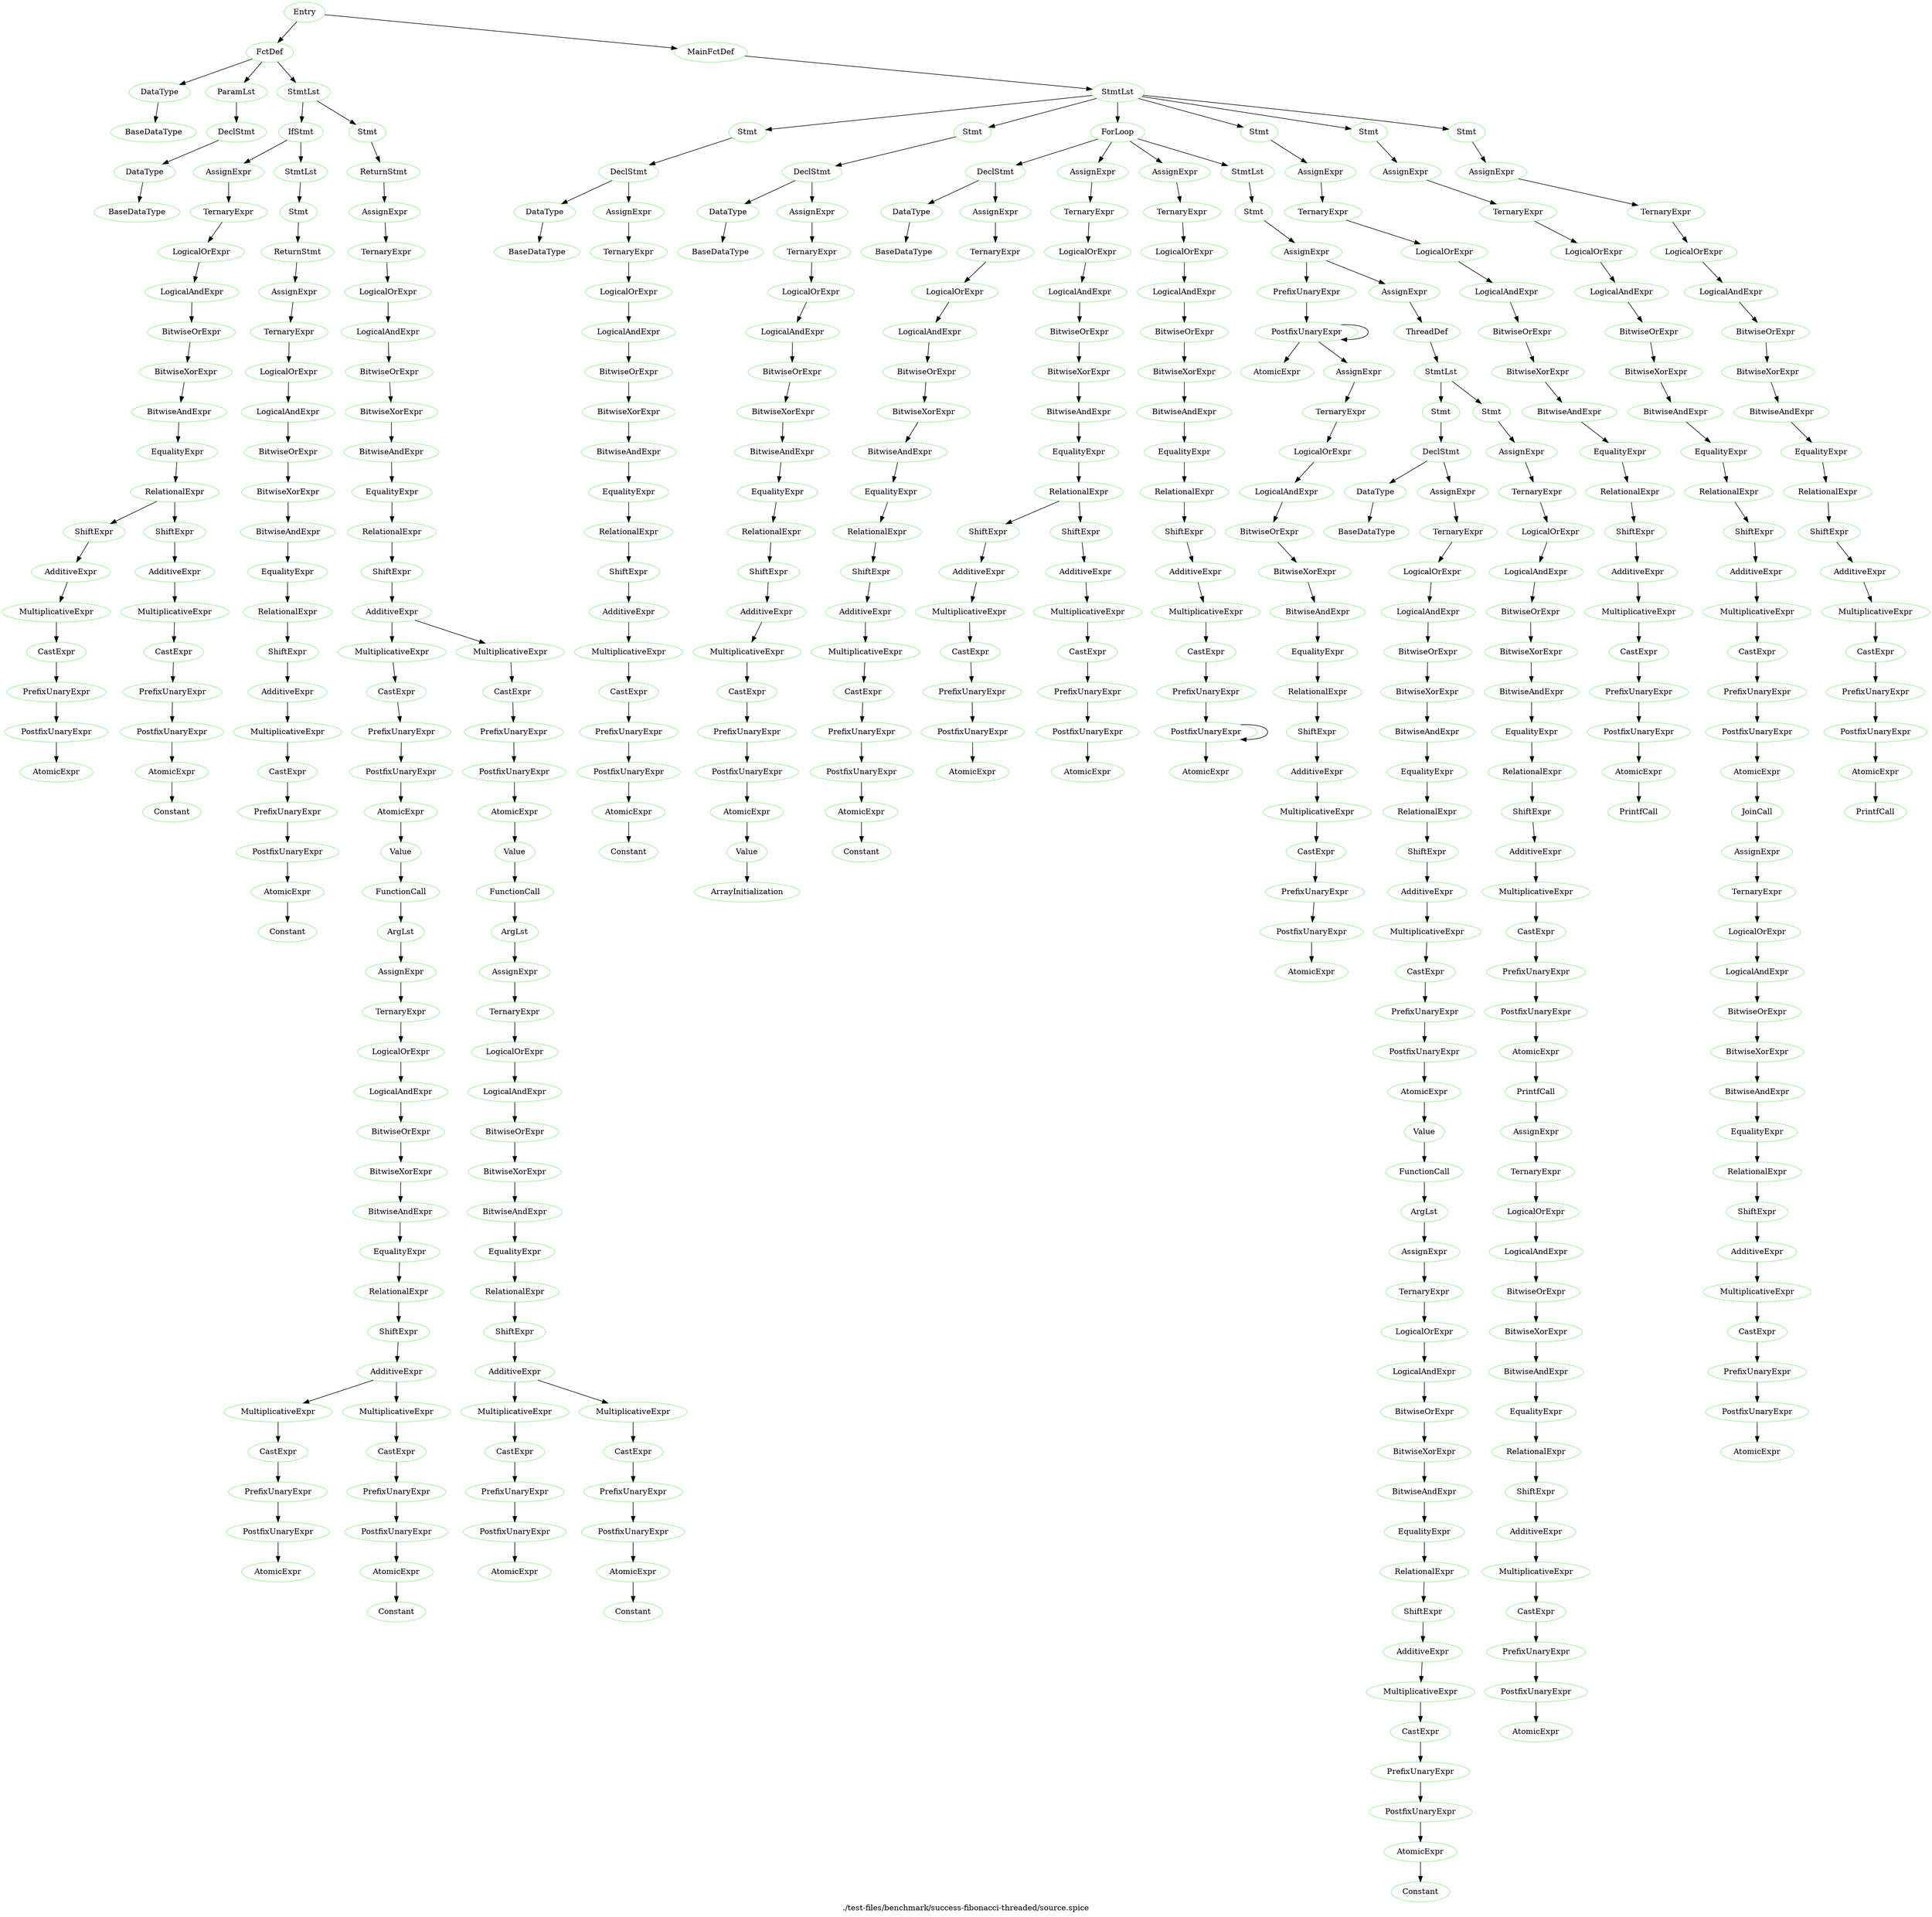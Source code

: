 digraph {
 rankdir="TB";
 label="./test-files/benchmark/success-fibonacci-threaded/source.spice";
 L1C1_Entry [color="lightgreen",label="Entry"];
 L1C1_FctDef [color="lightgreen",label="FctDef"];
 L1C1_Entry -> L1C1_FctDef;
 L1C3_DataType [color="lightgreen",label="DataType"];
 L1C1_FctDef -> L1C3_DataType;
 L1C3_BaseDataType [color="lightgreen",label="BaseDataType"];
 L1C3_DataType -> L1C3_BaseDataType;
 L1C12_ParamLst [color="lightgreen",label="ParamLst"];
 L1C1_FctDef -> L1C12_ParamLst;
 L1C12_DeclStmt [color="lightgreen",label="DeclStmt"];
 L1C12_ParamLst -> L1C12_DeclStmt;
 L1C12_DataType [color="lightgreen",label="DataType"];
 L1C12_DeclStmt -> L1C12_DataType;
 L1C12_BaseDataType [color="lightgreen",label="BaseDataType"];
 L1C12_DataType -> L1C12_BaseDataType;
 L2C5_StmtLst [color="lightgreen",label="StmtLst"];
 L1C1_FctDef -> L2C5_StmtLst;
 L2C5_IfStmt [color="lightgreen",label="IfStmt"];
 L2C5_StmtLst -> L2C5_IfStmt;
 L2C8_AssignExpr [color="lightgreen",label="AssignExpr"];
 L2C5_IfStmt -> L2C8_AssignExpr;
 L2C8_TernaryExpr [color="lightgreen",label="TernaryExpr"];
 L2C8_AssignExpr -> L2C8_TernaryExpr;
 L2C8_LogicalOrExpr [color="lightgreen",label="LogicalOrExpr"];
 L2C8_TernaryExpr -> L2C8_LogicalOrExpr;
 L2C8_LogicalAndExpr [color="lightgreen",label="LogicalAndExpr"];
 L2C8_LogicalOrExpr -> L2C8_LogicalAndExpr;
 L2C8_BitwiseOrExpr [color="lightgreen",label="BitwiseOrExpr"];
 L2C8_LogicalAndExpr -> L2C8_BitwiseOrExpr;
 L2C8_BitwiseXorExpr [color="lightgreen",label="BitwiseXorExpr"];
 L2C8_BitwiseOrExpr -> L2C8_BitwiseXorExpr;
 L2C8_BitwiseAndExpr [color="lightgreen",label="BitwiseAndExpr"];
 L2C8_BitwiseXorExpr -> L2C8_BitwiseAndExpr;
 L2C8_EqualityExpr [color="lightgreen",label="EqualityExpr"];
 L2C8_BitwiseAndExpr -> L2C8_EqualityExpr;
 L2C8_RelationalExpr [color="lightgreen",label="RelationalExpr"];
 L2C8_EqualityExpr -> L2C8_RelationalExpr;
 L2C8_ShiftExpr [color="lightgreen",label="ShiftExpr"];
 L2C8_RelationalExpr -> L2C8_ShiftExpr;
 L2C8_AdditiveExpr [color="lightgreen",label="AdditiveExpr"];
 L2C8_ShiftExpr -> L2C8_AdditiveExpr;
 L2C8_MultiplicativeExpr [color="lightgreen",label="MultiplicativeExpr"];
 L2C8_AdditiveExpr -> L2C8_MultiplicativeExpr;
 L2C8_CastExpr [color="lightgreen",label="CastExpr"];
 L2C8_MultiplicativeExpr -> L2C8_CastExpr;
 L2C8_PrefixUnaryExpr [color="lightgreen",label="PrefixUnaryExpr"];
 L2C8_CastExpr -> L2C8_PrefixUnaryExpr;
 L2C8_PostfixUnaryExpr [color="lightgreen",label="PostfixUnaryExpr"];
 L2C8_PrefixUnaryExpr -> L2C8_PostfixUnaryExpr;
 L2C8_AtomicExpr [color="lightgreen",label="AtomicExpr"];
 L2C8_PostfixUnaryExpr -> L2C8_AtomicExpr;
 L2C13_ShiftExpr [color="lightgreen",label="ShiftExpr"];
 L2C8_RelationalExpr -> L2C13_ShiftExpr;
 L2C13_AdditiveExpr [color="lightgreen",label="AdditiveExpr"];
 L2C13_ShiftExpr -> L2C13_AdditiveExpr;
 L2C13_MultiplicativeExpr [color="lightgreen",label="MultiplicativeExpr"];
 L2C13_AdditiveExpr -> L2C13_MultiplicativeExpr;
 L2C13_CastExpr [color="lightgreen",label="CastExpr"];
 L2C13_MultiplicativeExpr -> L2C13_CastExpr;
 L2C13_PrefixUnaryExpr [color="lightgreen",label="PrefixUnaryExpr"];
 L2C13_CastExpr -> L2C13_PrefixUnaryExpr;
 L2C13_PostfixUnaryExpr [color="lightgreen",label="PostfixUnaryExpr"];
 L2C13_PrefixUnaryExpr -> L2C13_PostfixUnaryExpr;
 L2C13_AtomicExpr [color="lightgreen",label="AtomicExpr"];
 L2C13_PostfixUnaryExpr -> L2C13_AtomicExpr;
 L2C13_Constant [color="lightgreen",label="Constant"];
 L2C13_AtomicExpr -> L2C13_Constant;
 L2C17_StmtLst [color="lightgreen",label="StmtLst"];
 L2C5_IfStmt -> L2C17_StmtLst;
 L2C17_Stmt [color="lightgreen",label="Stmt"];
 L2C17_StmtLst -> L2C17_Stmt;
 L2C17_ReturnStmt [color="lightgreen",label="ReturnStmt"];
 L2C17_Stmt -> L2C17_ReturnStmt;
 L2C24_AssignExpr [color="lightgreen",label="AssignExpr"];
 L2C17_ReturnStmt -> L2C24_AssignExpr;
 L2C24_TernaryExpr [color="lightgreen",label="TernaryExpr"];
 L2C24_AssignExpr -> L2C24_TernaryExpr;
 L2C24_LogicalOrExpr [color="lightgreen",label="LogicalOrExpr"];
 L2C24_TernaryExpr -> L2C24_LogicalOrExpr;
 L2C24_LogicalAndExpr [color="lightgreen",label="LogicalAndExpr"];
 L2C24_LogicalOrExpr -> L2C24_LogicalAndExpr;
 L2C24_BitwiseOrExpr [color="lightgreen",label="BitwiseOrExpr"];
 L2C24_LogicalAndExpr -> L2C24_BitwiseOrExpr;
 L2C24_BitwiseXorExpr [color="lightgreen",label="BitwiseXorExpr"];
 L2C24_BitwiseOrExpr -> L2C24_BitwiseXorExpr;
 L2C24_BitwiseAndExpr [color="lightgreen",label="BitwiseAndExpr"];
 L2C24_BitwiseXorExpr -> L2C24_BitwiseAndExpr;
 L2C24_EqualityExpr [color="lightgreen",label="EqualityExpr"];
 L2C24_BitwiseAndExpr -> L2C24_EqualityExpr;
 L2C24_RelationalExpr [color="lightgreen",label="RelationalExpr"];
 L2C24_EqualityExpr -> L2C24_RelationalExpr;
 L2C24_ShiftExpr [color="lightgreen",label="ShiftExpr"];
 L2C24_RelationalExpr -> L2C24_ShiftExpr;
 L2C24_AdditiveExpr [color="lightgreen",label="AdditiveExpr"];
 L2C24_ShiftExpr -> L2C24_AdditiveExpr;
 L2C24_MultiplicativeExpr [color="lightgreen",label="MultiplicativeExpr"];
 L2C24_AdditiveExpr -> L2C24_MultiplicativeExpr;
 L2C24_CastExpr [color="lightgreen",label="CastExpr"];
 L2C24_MultiplicativeExpr -> L2C24_CastExpr;
 L2C24_PrefixUnaryExpr [color="lightgreen",label="PrefixUnaryExpr"];
 L2C24_CastExpr -> L2C24_PrefixUnaryExpr;
 L2C24_PostfixUnaryExpr [color="lightgreen",label="PostfixUnaryExpr"];
 L2C24_PrefixUnaryExpr -> L2C24_PostfixUnaryExpr;
 L2C24_AtomicExpr [color="lightgreen",label="AtomicExpr"];
 L2C24_PostfixUnaryExpr -> L2C24_AtomicExpr;
 L2C24_Constant [color="lightgreen",label="Constant"];
 L2C24_AtomicExpr -> L2C24_Constant;
 L3C5_Stmt [color="lightgreen",label="Stmt"];
 L2C5_StmtLst -> L3C5_Stmt;
 L3C5_ReturnStmt [color="lightgreen",label="ReturnStmt"];
 L3C5_Stmt -> L3C5_ReturnStmt;
 L3C12_AssignExpr [color="lightgreen",label="AssignExpr"];
 L3C5_ReturnStmt -> L3C12_AssignExpr;
 L3C12_TernaryExpr [color="lightgreen",label="TernaryExpr"];
 L3C12_AssignExpr -> L3C12_TernaryExpr;
 L3C12_LogicalOrExpr [color="lightgreen",label="LogicalOrExpr"];
 L3C12_TernaryExpr -> L3C12_LogicalOrExpr;
 L3C12_LogicalAndExpr [color="lightgreen",label="LogicalAndExpr"];
 L3C12_LogicalOrExpr -> L3C12_LogicalAndExpr;
 L3C12_BitwiseOrExpr [color="lightgreen",label="BitwiseOrExpr"];
 L3C12_LogicalAndExpr -> L3C12_BitwiseOrExpr;
 L3C12_BitwiseXorExpr [color="lightgreen",label="BitwiseXorExpr"];
 L3C12_BitwiseOrExpr -> L3C12_BitwiseXorExpr;
 L3C12_BitwiseAndExpr [color="lightgreen",label="BitwiseAndExpr"];
 L3C12_BitwiseXorExpr -> L3C12_BitwiseAndExpr;
 L3C12_EqualityExpr [color="lightgreen",label="EqualityExpr"];
 L3C12_BitwiseAndExpr -> L3C12_EqualityExpr;
 L3C12_RelationalExpr [color="lightgreen",label="RelationalExpr"];
 L3C12_EqualityExpr -> L3C12_RelationalExpr;
 L3C12_ShiftExpr [color="lightgreen",label="ShiftExpr"];
 L3C12_RelationalExpr -> L3C12_ShiftExpr;
 L3C12_AdditiveExpr [color="lightgreen",label="AdditiveExpr"];
 L3C12_ShiftExpr -> L3C12_AdditiveExpr;
 L3C12_MultiplicativeExpr [color="lightgreen",label="MultiplicativeExpr"];
 L3C12_AdditiveExpr -> L3C12_MultiplicativeExpr;
 L3C12_CastExpr [color="lightgreen",label="CastExpr"];
 L3C12_MultiplicativeExpr -> L3C12_CastExpr;
 L3C12_PrefixUnaryExpr [color="lightgreen",label="PrefixUnaryExpr"];
 L3C12_CastExpr -> L3C12_PrefixUnaryExpr;
 L3C12_PostfixUnaryExpr [color="lightgreen",label="PostfixUnaryExpr"];
 L3C12_PrefixUnaryExpr -> L3C12_PostfixUnaryExpr;
 L3C12_AtomicExpr [color="lightgreen",label="AtomicExpr"];
 L3C12_PostfixUnaryExpr -> L3C12_AtomicExpr;
 L3C12_Value [color="lightgreen",label="Value"];
 L3C12_AtomicExpr -> L3C12_Value;
 L3C12_FunctionCall [color="lightgreen",label="FunctionCall"];
 L3C12_Value -> L3C12_FunctionCall;
 L3C16_ArgLst [color="lightgreen",label="ArgLst"];
 L3C12_FunctionCall -> L3C16_ArgLst;
 L3C16_AssignExpr [color="lightgreen",label="AssignExpr"];
 L3C16_ArgLst -> L3C16_AssignExpr;
 L3C16_TernaryExpr [color="lightgreen",label="TernaryExpr"];
 L3C16_AssignExpr -> L3C16_TernaryExpr;
 L3C16_LogicalOrExpr [color="lightgreen",label="LogicalOrExpr"];
 L3C16_TernaryExpr -> L3C16_LogicalOrExpr;
 L3C16_LogicalAndExpr [color="lightgreen",label="LogicalAndExpr"];
 L3C16_LogicalOrExpr -> L3C16_LogicalAndExpr;
 L3C16_BitwiseOrExpr [color="lightgreen",label="BitwiseOrExpr"];
 L3C16_LogicalAndExpr -> L3C16_BitwiseOrExpr;
 L3C16_BitwiseXorExpr [color="lightgreen",label="BitwiseXorExpr"];
 L3C16_BitwiseOrExpr -> L3C16_BitwiseXorExpr;
 L3C16_BitwiseAndExpr [color="lightgreen",label="BitwiseAndExpr"];
 L3C16_BitwiseXorExpr -> L3C16_BitwiseAndExpr;
 L3C16_EqualityExpr [color="lightgreen",label="EqualityExpr"];
 L3C16_BitwiseAndExpr -> L3C16_EqualityExpr;
 L3C16_RelationalExpr [color="lightgreen",label="RelationalExpr"];
 L3C16_EqualityExpr -> L3C16_RelationalExpr;
 L3C16_ShiftExpr [color="lightgreen",label="ShiftExpr"];
 L3C16_RelationalExpr -> L3C16_ShiftExpr;
 L3C16_AdditiveExpr [color="lightgreen",label="AdditiveExpr"];
 L3C16_ShiftExpr -> L3C16_AdditiveExpr;
 L3C16_MultiplicativeExpr [color="lightgreen",label="MultiplicativeExpr"];
 L3C16_AdditiveExpr -> L3C16_MultiplicativeExpr;
 L3C16_CastExpr [color="lightgreen",label="CastExpr"];
 L3C16_MultiplicativeExpr -> L3C16_CastExpr;
 L3C16_PrefixUnaryExpr [color="lightgreen",label="PrefixUnaryExpr"];
 L3C16_CastExpr -> L3C16_PrefixUnaryExpr;
 L3C16_PostfixUnaryExpr [color="lightgreen",label="PostfixUnaryExpr"];
 L3C16_PrefixUnaryExpr -> L3C16_PostfixUnaryExpr;
 L3C16_AtomicExpr [color="lightgreen",label="AtomicExpr"];
 L3C16_PostfixUnaryExpr -> L3C16_AtomicExpr;
 L3C20_MultiplicativeExpr [color="lightgreen",label="MultiplicativeExpr"];
 L3C16_AdditiveExpr -> L3C20_MultiplicativeExpr;
 L3C20_CastExpr [color="lightgreen",label="CastExpr"];
 L3C20_MultiplicativeExpr -> L3C20_CastExpr;
 L3C20_PrefixUnaryExpr [color="lightgreen",label="PrefixUnaryExpr"];
 L3C20_CastExpr -> L3C20_PrefixUnaryExpr;
 L3C20_PostfixUnaryExpr [color="lightgreen",label="PostfixUnaryExpr"];
 L3C20_PrefixUnaryExpr -> L3C20_PostfixUnaryExpr;
 L3C20_AtomicExpr [color="lightgreen",label="AtomicExpr"];
 L3C20_PostfixUnaryExpr -> L3C20_AtomicExpr;
 L3C20_Constant [color="lightgreen",label="Constant"];
 L3C20_AtomicExpr -> L3C20_Constant;
 L3C25_MultiplicativeExpr [color="lightgreen",label="MultiplicativeExpr"];
 L3C12_AdditiveExpr -> L3C25_MultiplicativeExpr;
 L3C25_CastExpr [color="lightgreen",label="CastExpr"];
 L3C25_MultiplicativeExpr -> L3C25_CastExpr;
 L3C25_PrefixUnaryExpr [color="lightgreen",label="PrefixUnaryExpr"];
 L3C25_CastExpr -> L3C25_PrefixUnaryExpr;
 L3C25_PostfixUnaryExpr [color="lightgreen",label="PostfixUnaryExpr"];
 L3C25_PrefixUnaryExpr -> L3C25_PostfixUnaryExpr;
 L3C25_AtomicExpr [color="lightgreen",label="AtomicExpr"];
 L3C25_PostfixUnaryExpr -> L3C25_AtomicExpr;
 L3C25_Value [color="lightgreen",label="Value"];
 L3C25_AtomicExpr -> L3C25_Value;
 L3C25_FunctionCall [color="lightgreen",label="FunctionCall"];
 L3C25_Value -> L3C25_FunctionCall;
 L3C29_ArgLst [color="lightgreen",label="ArgLst"];
 L3C25_FunctionCall -> L3C29_ArgLst;
 L3C29_AssignExpr [color="lightgreen",label="AssignExpr"];
 L3C29_ArgLst -> L3C29_AssignExpr;
 L3C29_TernaryExpr [color="lightgreen",label="TernaryExpr"];
 L3C29_AssignExpr -> L3C29_TernaryExpr;
 L3C29_LogicalOrExpr [color="lightgreen",label="LogicalOrExpr"];
 L3C29_TernaryExpr -> L3C29_LogicalOrExpr;
 L3C29_LogicalAndExpr [color="lightgreen",label="LogicalAndExpr"];
 L3C29_LogicalOrExpr -> L3C29_LogicalAndExpr;
 L3C29_BitwiseOrExpr [color="lightgreen",label="BitwiseOrExpr"];
 L3C29_LogicalAndExpr -> L3C29_BitwiseOrExpr;
 L3C29_BitwiseXorExpr [color="lightgreen",label="BitwiseXorExpr"];
 L3C29_BitwiseOrExpr -> L3C29_BitwiseXorExpr;
 L3C29_BitwiseAndExpr [color="lightgreen",label="BitwiseAndExpr"];
 L3C29_BitwiseXorExpr -> L3C29_BitwiseAndExpr;
 L3C29_EqualityExpr [color="lightgreen",label="EqualityExpr"];
 L3C29_BitwiseAndExpr -> L3C29_EqualityExpr;
 L3C29_RelationalExpr [color="lightgreen",label="RelationalExpr"];
 L3C29_EqualityExpr -> L3C29_RelationalExpr;
 L3C29_ShiftExpr [color="lightgreen",label="ShiftExpr"];
 L3C29_RelationalExpr -> L3C29_ShiftExpr;
 L3C29_AdditiveExpr [color="lightgreen",label="AdditiveExpr"];
 L3C29_ShiftExpr -> L3C29_AdditiveExpr;
 L3C29_MultiplicativeExpr [color="lightgreen",label="MultiplicativeExpr"];
 L3C29_AdditiveExpr -> L3C29_MultiplicativeExpr;
 L3C29_CastExpr [color="lightgreen",label="CastExpr"];
 L3C29_MultiplicativeExpr -> L3C29_CastExpr;
 L3C29_PrefixUnaryExpr [color="lightgreen",label="PrefixUnaryExpr"];
 L3C29_CastExpr -> L3C29_PrefixUnaryExpr;
 L3C29_PostfixUnaryExpr [color="lightgreen",label="PostfixUnaryExpr"];
 L3C29_PrefixUnaryExpr -> L3C29_PostfixUnaryExpr;
 L3C29_AtomicExpr [color="lightgreen",label="AtomicExpr"];
 L3C29_PostfixUnaryExpr -> L3C29_AtomicExpr;
 L3C33_MultiplicativeExpr [color="lightgreen",label="MultiplicativeExpr"];
 L3C29_AdditiveExpr -> L3C33_MultiplicativeExpr;
 L3C33_CastExpr [color="lightgreen",label="CastExpr"];
 L3C33_MultiplicativeExpr -> L3C33_CastExpr;
 L3C33_PrefixUnaryExpr [color="lightgreen",label="PrefixUnaryExpr"];
 L3C33_CastExpr -> L3C33_PrefixUnaryExpr;
 L3C33_PostfixUnaryExpr [color="lightgreen",label="PostfixUnaryExpr"];
 L3C33_PrefixUnaryExpr -> L3C33_PostfixUnaryExpr;
 L3C33_AtomicExpr [color="lightgreen",label="AtomicExpr"];
 L3C33_PostfixUnaryExpr -> L3C33_AtomicExpr;
 L3C33_Constant [color="lightgreen",label="Constant"];
 L3C33_AtomicExpr -> L3C33_Constant;
 L6C1_MainFctDef [color="lightgreen",label="MainFctDef"];
 L1C1_Entry -> L6C1_MainFctDef;
 L7C5_StmtLst [color="lightgreen",label="StmtLst"];
 L6C1_MainFctDef -> L7C5_StmtLst;
 L7C5_Stmt [color="lightgreen",label="Stmt"];
 L7C5_StmtLst -> L7C5_Stmt;
 L7C5_DeclStmt [color="lightgreen",label="DeclStmt"];
 L7C5_Stmt -> L7C5_DeclStmt;
 L7C5_DataType [color="lightgreen",label="DataType"];
 L7C5_DeclStmt -> L7C5_DataType;
 L7C5_BaseDataType [color="lightgreen",label="BaseDataType"];
 L7C5_DataType -> L7C5_BaseDataType;
 L7C23_AssignExpr [color="lightgreen",label="AssignExpr"];
 L7C5_DeclStmt -> L7C23_AssignExpr;
 L7C23_TernaryExpr [color="lightgreen",label="TernaryExpr"];
 L7C23_AssignExpr -> L7C23_TernaryExpr;
 L7C23_LogicalOrExpr [color="lightgreen",label="LogicalOrExpr"];
 L7C23_TernaryExpr -> L7C23_LogicalOrExpr;
 L7C23_LogicalAndExpr [color="lightgreen",label="LogicalAndExpr"];
 L7C23_LogicalOrExpr -> L7C23_LogicalAndExpr;
 L7C23_BitwiseOrExpr [color="lightgreen",label="BitwiseOrExpr"];
 L7C23_LogicalAndExpr -> L7C23_BitwiseOrExpr;
 L7C23_BitwiseXorExpr [color="lightgreen",label="BitwiseXorExpr"];
 L7C23_BitwiseOrExpr -> L7C23_BitwiseXorExpr;
 L7C23_BitwiseAndExpr [color="lightgreen",label="BitwiseAndExpr"];
 L7C23_BitwiseXorExpr -> L7C23_BitwiseAndExpr;
 L7C23_EqualityExpr [color="lightgreen",label="EqualityExpr"];
 L7C23_BitwiseAndExpr -> L7C23_EqualityExpr;
 L7C23_RelationalExpr [color="lightgreen",label="RelationalExpr"];
 L7C23_EqualityExpr -> L7C23_RelationalExpr;
 L7C23_ShiftExpr [color="lightgreen",label="ShiftExpr"];
 L7C23_RelationalExpr -> L7C23_ShiftExpr;
 L7C23_AdditiveExpr [color="lightgreen",label="AdditiveExpr"];
 L7C23_ShiftExpr -> L7C23_AdditiveExpr;
 L7C23_MultiplicativeExpr [color="lightgreen",label="MultiplicativeExpr"];
 L7C23_AdditiveExpr -> L7C23_MultiplicativeExpr;
 L7C23_CastExpr [color="lightgreen",label="CastExpr"];
 L7C23_MultiplicativeExpr -> L7C23_CastExpr;
 L7C23_PrefixUnaryExpr [color="lightgreen",label="PrefixUnaryExpr"];
 L7C23_CastExpr -> L7C23_PrefixUnaryExpr;
 L7C23_PostfixUnaryExpr [color="lightgreen",label="PostfixUnaryExpr"];
 L7C23_PrefixUnaryExpr -> L7C23_PostfixUnaryExpr;
 L7C23_AtomicExpr [color="lightgreen",label="AtomicExpr"];
 L7C23_PostfixUnaryExpr -> L7C23_AtomicExpr;
 L7C23_Constant [color="lightgreen",label="Constant"];
 L7C23_AtomicExpr -> L7C23_Constant;
 L8C5_Stmt [color="lightgreen",label="Stmt"];
 L7C5_StmtLst -> L8C5_Stmt;
 L8C5_DeclStmt [color="lightgreen",label="DeclStmt"];
 L8C5_Stmt -> L8C5_DeclStmt;
 L8C5_DataType [color="lightgreen",label="DataType"];
 L8C5_DeclStmt -> L8C5_DataType;
 L8C5_BaseDataType [color="lightgreen",label="BaseDataType"];
 L8C5_DataType -> L8C5_BaseDataType;
 L8C24_AssignExpr [color="lightgreen",label="AssignExpr"];
 L8C5_DeclStmt -> L8C24_AssignExpr;
 L8C24_TernaryExpr [color="lightgreen",label="TernaryExpr"];
 L8C24_AssignExpr -> L8C24_TernaryExpr;
 L8C24_LogicalOrExpr [color="lightgreen",label="LogicalOrExpr"];
 L8C24_TernaryExpr -> L8C24_LogicalOrExpr;
 L8C24_LogicalAndExpr [color="lightgreen",label="LogicalAndExpr"];
 L8C24_LogicalOrExpr -> L8C24_LogicalAndExpr;
 L8C24_BitwiseOrExpr [color="lightgreen",label="BitwiseOrExpr"];
 L8C24_LogicalAndExpr -> L8C24_BitwiseOrExpr;
 L8C24_BitwiseXorExpr [color="lightgreen",label="BitwiseXorExpr"];
 L8C24_BitwiseOrExpr -> L8C24_BitwiseXorExpr;
 L8C24_BitwiseAndExpr [color="lightgreen",label="BitwiseAndExpr"];
 L8C24_BitwiseXorExpr -> L8C24_BitwiseAndExpr;
 L8C24_EqualityExpr [color="lightgreen",label="EqualityExpr"];
 L8C24_BitwiseAndExpr -> L8C24_EqualityExpr;
 L8C24_RelationalExpr [color="lightgreen",label="RelationalExpr"];
 L8C24_EqualityExpr -> L8C24_RelationalExpr;
 L8C24_ShiftExpr [color="lightgreen",label="ShiftExpr"];
 L8C24_RelationalExpr -> L8C24_ShiftExpr;
 L8C24_AdditiveExpr [color="lightgreen",label="AdditiveExpr"];
 L8C24_ShiftExpr -> L8C24_AdditiveExpr;
 L8C24_MultiplicativeExpr [color="lightgreen",label="MultiplicativeExpr"];
 L8C24_AdditiveExpr -> L8C24_MultiplicativeExpr;
 L8C24_CastExpr [color="lightgreen",label="CastExpr"];
 L8C24_MultiplicativeExpr -> L8C24_CastExpr;
 L8C24_PrefixUnaryExpr [color="lightgreen",label="PrefixUnaryExpr"];
 L8C24_CastExpr -> L8C24_PrefixUnaryExpr;
 L8C24_PostfixUnaryExpr [color="lightgreen",label="PostfixUnaryExpr"];
 L8C24_PrefixUnaryExpr -> L8C24_PostfixUnaryExpr;
 L8C24_AtomicExpr [color="lightgreen",label="AtomicExpr"];
 L8C24_PostfixUnaryExpr -> L8C24_AtomicExpr;
 L8C24_Value [color="lightgreen",label="Value"];
 L8C24_AtomicExpr -> L8C24_Value;
 L8C24_ArrayInitialization [color="lightgreen",label="ArrayInitialization"];
 L8C24_Value -> L8C24_ArrayInitialization;
 L9C5_ForLoop [color="lightgreen",label="ForLoop"];
 L7C5_StmtLst -> L9C5_ForLoop;
 L9C9_DeclStmt [color="lightgreen",label="DeclStmt"];
 L9C5_ForLoop -> L9C9_DeclStmt;
 L9C9_DataType [color="lightgreen",label="DataType"];
 L9C9_DeclStmt -> L9C9_DataType;
 L9C9_BaseDataType [color="lightgreen",label="BaseDataType"];
 L9C9_DataType -> L9C9_BaseDataType;
 L9C17_AssignExpr [color="lightgreen",label="AssignExpr"];
 L9C9_DeclStmt -> L9C17_AssignExpr;
 L9C17_TernaryExpr [color="lightgreen",label="TernaryExpr"];
 L9C17_AssignExpr -> L9C17_TernaryExpr;
 L9C17_LogicalOrExpr [color="lightgreen",label="LogicalOrExpr"];
 L9C17_TernaryExpr -> L9C17_LogicalOrExpr;
 L9C17_LogicalAndExpr [color="lightgreen",label="LogicalAndExpr"];
 L9C17_LogicalOrExpr -> L9C17_LogicalAndExpr;
 L9C17_BitwiseOrExpr [color="lightgreen",label="BitwiseOrExpr"];
 L9C17_LogicalAndExpr -> L9C17_BitwiseOrExpr;
 L9C17_BitwiseXorExpr [color="lightgreen",label="BitwiseXorExpr"];
 L9C17_BitwiseOrExpr -> L9C17_BitwiseXorExpr;
 L9C17_BitwiseAndExpr [color="lightgreen",label="BitwiseAndExpr"];
 L9C17_BitwiseXorExpr -> L9C17_BitwiseAndExpr;
 L9C17_EqualityExpr [color="lightgreen",label="EqualityExpr"];
 L9C17_BitwiseAndExpr -> L9C17_EqualityExpr;
 L9C17_RelationalExpr [color="lightgreen",label="RelationalExpr"];
 L9C17_EqualityExpr -> L9C17_RelationalExpr;
 L9C17_ShiftExpr [color="lightgreen",label="ShiftExpr"];
 L9C17_RelationalExpr -> L9C17_ShiftExpr;
 L9C17_AdditiveExpr [color="lightgreen",label="AdditiveExpr"];
 L9C17_ShiftExpr -> L9C17_AdditiveExpr;
 L9C17_MultiplicativeExpr [color="lightgreen",label="MultiplicativeExpr"];
 L9C17_AdditiveExpr -> L9C17_MultiplicativeExpr;
 L9C17_CastExpr [color="lightgreen",label="CastExpr"];
 L9C17_MultiplicativeExpr -> L9C17_CastExpr;
 L9C17_PrefixUnaryExpr [color="lightgreen",label="PrefixUnaryExpr"];
 L9C17_CastExpr -> L9C17_PrefixUnaryExpr;
 L9C17_PostfixUnaryExpr [color="lightgreen",label="PostfixUnaryExpr"];
 L9C17_PrefixUnaryExpr -> L9C17_PostfixUnaryExpr;
 L9C17_AtomicExpr [color="lightgreen",label="AtomicExpr"];
 L9C17_PostfixUnaryExpr -> L9C17_AtomicExpr;
 L9C17_Constant [color="lightgreen",label="Constant"];
 L9C17_AtomicExpr -> L9C17_Constant;
 L9C20_AssignExpr [color="lightgreen",label="AssignExpr"];
 L9C5_ForLoop -> L9C20_AssignExpr;
 L9C20_TernaryExpr [color="lightgreen",label="TernaryExpr"];
 L9C20_AssignExpr -> L9C20_TernaryExpr;
 L9C20_LogicalOrExpr [color="lightgreen",label="LogicalOrExpr"];
 L9C20_TernaryExpr -> L9C20_LogicalOrExpr;
 L9C20_LogicalAndExpr [color="lightgreen",label="LogicalAndExpr"];
 L9C20_LogicalOrExpr -> L9C20_LogicalAndExpr;
 L9C20_BitwiseOrExpr [color="lightgreen",label="BitwiseOrExpr"];
 L9C20_LogicalAndExpr -> L9C20_BitwiseOrExpr;
 L9C20_BitwiseXorExpr [color="lightgreen",label="BitwiseXorExpr"];
 L9C20_BitwiseOrExpr -> L9C20_BitwiseXorExpr;
 L9C20_BitwiseAndExpr [color="lightgreen",label="BitwiseAndExpr"];
 L9C20_BitwiseXorExpr -> L9C20_BitwiseAndExpr;
 L9C20_EqualityExpr [color="lightgreen",label="EqualityExpr"];
 L9C20_BitwiseAndExpr -> L9C20_EqualityExpr;
 L9C20_RelationalExpr [color="lightgreen",label="RelationalExpr"];
 L9C20_EqualityExpr -> L9C20_RelationalExpr;
 L9C20_ShiftExpr [color="lightgreen",label="ShiftExpr"];
 L9C20_RelationalExpr -> L9C20_ShiftExpr;
 L9C20_AdditiveExpr [color="lightgreen",label="AdditiveExpr"];
 L9C20_ShiftExpr -> L9C20_AdditiveExpr;
 L9C20_MultiplicativeExpr [color="lightgreen",label="MultiplicativeExpr"];
 L9C20_AdditiveExpr -> L9C20_MultiplicativeExpr;
 L9C20_CastExpr [color="lightgreen",label="CastExpr"];
 L9C20_MultiplicativeExpr -> L9C20_CastExpr;
 L9C20_PrefixUnaryExpr [color="lightgreen",label="PrefixUnaryExpr"];
 L9C20_CastExpr -> L9C20_PrefixUnaryExpr;
 L9C20_PostfixUnaryExpr [color="lightgreen",label="PostfixUnaryExpr"];
 L9C20_PrefixUnaryExpr -> L9C20_PostfixUnaryExpr;
 L9C20_AtomicExpr [color="lightgreen",label="AtomicExpr"];
 L9C20_PostfixUnaryExpr -> L9C20_AtomicExpr;
 L9C24_ShiftExpr [color="lightgreen",label="ShiftExpr"];
 L9C20_RelationalExpr -> L9C24_ShiftExpr;
 L9C24_AdditiveExpr [color="lightgreen",label="AdditiveExpr"];
 L9C24_ShiftExpr -> L9C24_AdditiveExpr;
 L9C24_MultiplicativeExpr [color="lightgreen",label="MultiplicativeExpr"];
 L9C24_AdditiveExpr -> L9C24_MultiplicativeExpr;
 L9C24_CastExpr [color="lightgreen",label="CastExpr"];
 L9C24_MultiplicativeExpr -> L9C24_CastExpr;
 L9C24_PrefixUnaryExpr [color="lightgreen",label="PrefixUnaryExpr"];
 L9C24_CastExpr -> L9C24_PrefixUnaryExpr;
 L9C24_PostfixUnaryExpr [color="lightgreen",label="PostfixUnaryExpr"];
 L9C24_PrefixUnaryExpr -> L9C24_PostfixUnaryExpr;
 L9C24_AtomicExpr [color="lightgreen",label="AtomicExpr"];
 L9C24_PostfixUnaryExpr -> L9C24_AtomicExpr;
 L9C37_AssignExpr [color="lightgreen",label="AssignExpr"];
 L9C5_ForLoop -> L9C37_AssignExpr;
 L9C37_TernaryExpr [color="lightgreen",label="TernaryExpr"];
 L9C37_AssignExpr -> L9C37_TernaryExpr;
 L9C37_LogicalOrExpr [color="lightgreen",label="LogicalOrExpr"];
 L9C37_TernaryExpr -> L9C37_LogicalOrExpr;
 L9C37_LogicalAndExpr [color="lightgreen",label="LogicalAndExpr"];
 L9C37_LogicalOrExpr -> L9C37_LogicalAndExpr;
 L9C37_BitwiseOrExpr [color="lightgreen",label="BitwiseOrExpr"];
 L9C37_LogicalAndExpr -> L9C37_BitwiseOrExpr;
 L9C37_BitwiseXorExpr [color="lightgreen",label="BitwiseXorExpr"];
 L9C37_BitwiseOrExpr -> L9C37_BitwiseXorExpr;
 L9C37_BitwiseAndExpr [color="lightgreen",label="BitwiseAndExpr"];
 L9C37_BitwiseXorExpr -> L9C37_BitwiseAndExpr;
 L9C37_EqualityExpr [color="lightgreen",label="EqualityExpr"];
 L9C37_BitwiseAndExpr -> L9C37_EqualityExpr;
 L9C37_RelationalExpr [color="lightgreen",label="RelationalExpr"];
 L9C37_EqualityExpr -> L9C37_RelationalExpr;
 L9C37_ShiftExpr [color="lightgreen",label="ShiftExpr"];
 L9C37_RelationalExpr -> L9C37_ShiftExpr;
 L9C37_AdditiveExpr [color="lightgreen",label="AdditiveExpr"];
 L9C37_ShiftExpr -> L9C37_AdditiveExpr;
 L9C37_MultiplicativeExpr [color="lightgreen",label="MultiplicativeExpr"];
 L9C37_AdditiveExpr -> L9C37_MultiplicativeExpr;
 L9C37_CastExpr [color="lightgreen",label="CastExpr"];
 L9C37_MultiplicativeExpr -> L9C37_CastExpr;
 L9C37_PrefixUnaryExpr [color="lightgreen",label="PrefixUnaryExpr"];
 L9C37_CastExpr -> L9C37_PrefixUnaryExpr;
 L9C37_PostfixUnaryExpr [color="lightgreen",label="PostfixUnaryExpr"];
 L9C37_PrefixUnaryExpr -> L9C37_PostfixUnaryExpr;
 L9C37_PostfixUnaryExpr [color="lightgreen",label="PostfixUnaryExpr"];
 L9C37_PostfixUnaryExpr -> L9C37_PostfixUnaryExpr;
 L9C37_AtomicExpr [color="lightgreen",label="AtomicExpr"];
 L9C37_PostfixUnaryExpr -> L9C37_AtomicExpr;
 L10C9_StmtLst [color="lightgreen",label="StmtLst"];
 L9C5_ForLoop -> L10C9_StmtLst;
 L10C9_Stmt [color="lightgreen",label="Stmt"];
 L10C9_StmtLst -> L10C9_Stmt;
 L10C9_AssignExpr [color="lightgreen",label="AssignExpr"];
 L10C9_Stmt -> L10C9_AssignExpr;
 L10C9_PrefixUnaryExpr [color="lightgreen",label="PrefixUnaryExpr"];
 L10C9_AssignExpr -> L10C9_PrefixUnaryExpr;
 L10C9_PostfixUnaryExpr [color="lightgreen",label="PostfixUnaryExpr"];
 L10C9_PrefixUnaryExpr -> L10C9_PostfixUnaryExpr;
 L10C9_PostfixUnaryExpr [color="lightgreen",label="PostfixUnaryExpr"];
 L10C9_PostfixUnaryExpr -> L10C9_PostfixUnaryExpr;
 L10C9_AtomicExpr [color="lightgreen",label="AtomicExpr"];
 L10C9_PostfixUnaryExpr -> L10C9_AtomicExpr;
 L10C17_AssignExpr [color="lightgreen",label="AssignExpr"];
 L10C9_PostfixUnaryExpr -> L10C17_AssignExpr;
 L10C17_TernaryExpr [color="lightgreen",label="TernaryExpr"];
 L10C17_AssignExpr -> L10C17_TernaryExpr;
 L10C17_LogicalOrExpr [color="lightgreen",label="LogicalOrExpr"];
 L10C17_TernaryExpr -> L10C17_LogicalOrExpr;
 L10C17_LogicalAndExpr [color="lightgreen",label="LogicalAndExpr"];
 L10C17_LogicalOrExpr -> L10C17_LogicalAndExpr;
 L10C17_BitwiseOrExpr [color="lightgreen",label="BitwiseOrExpr"];
 L10C17_LogicalAndExpr -> L10C17_BitwiseOrExpr;
 L10C17_BitwiseXorExpr [color="lightgreen",label="BitwiseXorExpr"];
 L10C17_BitwiseOrExpr -> L10C17_BitwiseXorExpr;
 L10C17_BitwiseAndExpr [color="lightgreen",label="BitwiseAndExpr"];
 L10C17_BitwiseXorExpr -> L10C17_BitwiseAndExpr;
 L10C17_EqualityExpr [color="lightgreen",label="EqualityExpr"];
 L10C17_BitwiseAndExpr -> L10C17_EqualityExpr;
 L10C17_RelationalExpr [color="lightgreen",label="RelationalExpr"];
 L10C17_EqualityExpr -> L10C17_RelationalExpr;
 L10C17_ShiftExpr [color="lightgreen",label="ShiftExpr"];
 L10C17_RelationalExpr -> L10C17_ShiftExpr;
 L10C17_AdditiveExpr [color="lightgreen",label="AdditiveExpr"];
 L10C17_ShiftExpr -> L10C17_AdditiveExpr;
 L10C17_MultiplicativeExpr [color="lightgreen",label="MultiplicativeExpr"];
 L10C17_AdditiveExpr -> L10C17_MultiplicativeExpr;
 L10C17_CastExpr [color="lightgreen",label="CastExpr"];
 L10C17_MultiplicativeExpr -> L10C17_CastExpr;
 L10C17_PrefixUnaryExpr [color="lightgreen",label="PrefixUnaryExpr"];
 L10C17_CastExpr -> L10C17_PrefixUnaryExpr;
 L10C17_PostfixUnaryExpr [color="lightgreen",label="PostfixUnaryExpr"];
 L10C17_PrefixUnaryExpr -> L10C17_PostfixUnaryExpr;
 L10C17_AtomicExpr [color="lightgreen",label="AtomicExpr"];
 L10C17_PostfixUnaryExpr -> L10C17_AtomicExpr;
 L10C22_AssignExpr [color="lightgreen",label="AssignExpr"];
 L10C9_AssignExpr -> L10C22_AssignExpr;
 L10C22_ThreadDef [color="lightgreen",label="ThreadDef"];
 L10C22_AssignExpr -> L10C22_ThreadDef;
 L11C13_StmtLst [color="lightgreen",label="StmtLst"];
 L10C22_ThreadDef -> L11C13_StmtLst;
 L11C13_Stmt [color="lightgreen",label="Stmt"];
 L11C13_StmtLst -> L11C13_Stmt;
 L11C13_DeclStmt [color="lightgreen",label="DeclStmt"];
 L11C13_Stmt -> L11C13_DeclStmt;
 L11C13_DataType [color="lightgreen",label="DataType"];
 L11C13_DeclStmt -> L11C13_DataType;
 L11C13_BaseDataType [color="lightgreen",label="BaseDataType"];
 L11C13_DataType -> L11C13_BaseDataType;
 L11C26_AssignExpr [color="lightgreen",label="AssignExpr"];
 L11C13_DeclStmt -> L11C26_AssignExpr;
 L11C26_TernaryExpr [color="lightgreen",label="TernaryExpr"];
 L11C26_AssignExpr -> L11C26_TernaryExpr;
 L11C26_LogicalOrExpr [color="lightgreen",label="LogicalOrExpr"];
 L11C26_TernaryExpr -> L11C26_LogicalOrExpr;
 L11C26_LogicalAndExpr [color="lightgreen",label="LogicalAndExpr"];
 L11C26_LogicalOrExpr -> L11C26_LogicalAndExpr;
 L11C26_BitwiseOrExpr [color="lightgreen",label="BitwiseOrExpr"];
 L11C26_LogicalAndExpr -> L11C26_BitwiseOrExpr;
 L11C26_BitwiseXorExpr [color="lightgreen",label="BitwiseXorExpr"];
 L11C26_BitwiseOrExpr -> L11C26_BitwiseXorExpr;
 L11C26_BitwiseAndExpr [color="lightgreen",label="BitwiseAndExpr"];
 L11C26_BitwiseXorExpr -> L11C26_BitwiseAndExpr;
 L11C26_EqualityExpr [color="lightgreen",label="EqualityExpr"];
 L11C26_BitwiseAndExpr -> L11C26_EqualityExpr;
 L11C26_RelationalExpr [color="lightgreen",label="RelationalExpr"];
 L11C26_EqualityExpr -> L11C26_RelationalExpr;
 L11C26_ShiftExpr [color="lightgreen",label="ShiftExpr"];
 L11C26_RelationalExpr -> L11C26_ShiftExpr;
 L11C26_AdditiveExpr [color="lightgreen",label="AdditiveExpr"];
 L11C26_ShiftExpr -> L11C26_AdditiveExpr;
 L11C26_MultiplicativeExpr [color="lightgreen",label="MultiplicativeExpr"];
 L11C26_AdditiveExpr -> L11C26_MultiplicativeExpr;
 L11C26_CastExpr [color="lightgreen",label="CastExpr"];
 L11C26_MultiplicativeExpr -> L11C26_CastExpr;
 L11C26_PrefixUnaryExpr [color="lightgreen",label="PrefixUnaryExpr"];
 L11C26_CastExpr -> L11C26_PrefixUnaryExpr;
 L11C26_PostfixUnaryExpr [color="lightgreen",label="PostfixUnaryExpr"];
 L11C26_PrefixUnaryExpr -> L11C26_PostfixUnaryExpr;
 L11C26_AtomicExpr [color="lightgreen",label="AtomicExpr"];
 L11C26_PostfixUnaryExpr -> L11C26_AtomicExpr;
 L11C26_Value [color="lightgreen",label="Value"];
 L11C26_AtomicExpr -> L11C26_Value;
 L11C26_FunctionCall [color="lightgreen",label="FunctionCall"];
 L11C26_Value -> L11C26_FunctionCall;
 L11C30_ArgLst [color="lightgreen",label="ArgLst"];
 L11C26_FunctionCall -> L11C30_ArgLst;
 L11C30_AssignExpr [color="lightgreen",label="AssignExpr"];
 L11C30_ArgLst -> L11C30_AssignExpr;
 L11C30_TernaryExpr [color="lightgreen",label="TernaryExpr"];
 L11C30_AssignExpr -> L11C30_TernaryExpr;
 L11C30_LogicalOrExpr [color="lightgreen",label="LogicalOrExpr"];
 L11C30_TernaryExpr -> L11C30_LogicalOrExpr;
 L11C30_LogicalAndExpr [color="lightgreen",label="LogicalAndExpr"];
 L11C30_LogicalOrExpr -> L11C30_LogicalAndExpr;
 L11C30_BitwiseOrExpr [color="lightgreen",label="BitwiseOrExpr"];
 L11C30_LogicalAndExpr -> L11C30_BitwiseOrExpr;
 L11C30_BitwiseXorExpr [color="lightgreen",label="BitwiseXorExpr"];
 L11C30_BitwiseOrExpr -> L11C30_BitwiseXorExpr;
 L11C30_BitwiseAndExpr [color="lightgreen",label="BitwiseAndExpr"];
 L11C30_BitwiseXorExpr -> L11C30_BitwiseAndExpr;
 L11C30_EqualityExpr [color="lightgreen",label="EqualityExpr"];
 L11C30_BitwiseAndExpr -> L11C30_EqualityExpr;
 L11C30_RelationalExpr [color="lightgreen",label="RelationalExpr"];
 L11C30_EqualityExpr -> L11C30_RelationalExpr;
 L11C30_ShiftExpr [color="lightgreen",label="ShiftExpr"];
 L11C30_RelationalExpr -> L11C30_ShiftExpr;
 L11C30_AdditiveExpr [color="lightgreen",label="AdditiveExpr"];
 L11C30_ShiftExpr -> L11C30_AdditiveExpr;
 L11C30_MultiplicativeExpr [color="lightgreen",label="MultiplicativeExpr"];
 L11C30_AdditiveExpr -> L11C30_MultiplicativeExpr;
 L11C30_CastExpr [color="lightgreen",label="CastExpr"];
 L11C30_MultiplicativeExpr -> L11C30_CastExpr;
 L11C30_PrefixUnaryExpr [color="lightgreen",label="PrefixUnaryExpr"];
 L11C30_CastExpr -> L11C30_PrefixUnaryExpr;
 L11C30_PostfixUnaryExpr [color="lightgreen",label="PostfixUnaryExpr"];
 L11C30_PrefixUnaryExpr -> L11C30_PostfixUnaryExpr;
 L11C30_AtomicExpr [color="lightgreen",label="AtomicExpr"];
 L11C30_PostfixUnaryExpr -> L11C30_AtomicExpr;
 L11C30_Constant [color="lightgreen",label="Constant"];
 L11C30_AtomicExpr -> L11C30_Constant;
 L12C13_Stmt [color="lightgreen",label="Stmt"];
 L11C13_StmtLst -> L12C13_Stmt;
 L12C13_AssignExpr [color="lightgreen",label="AssignExpr"];
 L12C13_Stmt -> L12C13_AssignExpr;
 L12C13_TernaryExpr [color="lightgreen",label="TernaryExpr"];
 L12C13_AssignExpr -> L12C13_TernaryExpr;
 L12C13_LogicalOrExpr [color="lightgreen",label="LogicalOrExpr"];
 L12C13_TernaryExpr -> L12C13_LogicalOrExpr;
 L12C13_LogicalAndExpr [color="lightgreen",label="LogicalAndExpr"];
 L12C13_LogicalOrExpr -> L12C13_LogicalAndExpr;
 L12C13_BitwiseOrExpr [color="lightgreen",label="BitwiseOrExpr"];
 L12C13_LogicalAndExpr -> L12C13_BitwiseOrExpr;
 L12C13_BitwiseXorExpr [color="lightgreen",label="BitwiseXorExpr"];
 L12C13_BitwiseOrExpr -> L12C13_BitwiseXorExpr;
 L12C13_BitwiseAndExpr [color="lightgreen",label="BitwiseAndExpr"];
 L12C13_BitwiseXorExpr -> L12C13_BitwiseAndExpr;
 L12C13_EqualityExpr [color="lightgreen",label="EqualityExpr"];
 L12C13_BitwiseAndExpr -> L12C13_EqualityExpr;
 L12C13_RelationalExpr [color="lightgreen",label="RelationalExpr"];
 L12C13_EqualityExpr -> L12C13_RelationalExpr;
 L12C13_ShiftExpr [color="lightgreen",label="ShiftExpr"];
 L12C13_RelationalExpr -> L12C13_ShiftExpr;
 L12C13_AdditiveExpr [color="lightgreen",label="AdditiveExpr"];
 L12C13_ShiftExpr -> L12C13_AdditiveExpr;
 L12C13_MultiplicativeExpr [color="lightgreen",label="MultiplicativeExpr"];
 L12C13_AdditiveExpr -> L12C13_MultiplicativeExpr;
 L12C13_CastExpr [color="lightgreen",label="CastExpr"];
 L12C13_MultiplicativeExpr -> L12C13_CastExpr;
 L12C13_PrefixUnaryExpr [color="lightgreen",label="PrefixUnaryExpr"];
 L12C13_CastExpr -> L12C13_PrefixUnaryExpr;
 L12C13_PostfixUnaryExpr [color="lightgreen",label="PostfixUnaryExpr"];
 L12C13_PrefixUnaryExpr -> L12C13_PostfixUnaryExpr;
 L12C13_AtomicExpr [color="lightgreen",label="AtomicExpr"];
 L12C13_PostfixUnaryExpr -> L12C13_AtomicExpr;
 L12C13_PrintfCall [color="lightgreen",label="PrintfCall"];
 L12C13_AtomicExpr -> L12C13_PrintfCall;
 L12C57_AssignExpr [color="lightgreen",label="AssignExpr"];
 L12C13_PrintfCall -> L12C57_AssignExpr;
 L12C57_TernaryExpr [color="lightgreen",label="TernaryExpr"];
 L12C57_AssignExpr -> L12C57_TernaryExpr;
 L12C57_LogicalOrExpr [color="lightgreen",label="LogicalOrExpr"];
 L12C57_TernaryExpr -> L12C57_LogicalOrExpr;
 L12C57_LogicalAndExpr [color="lightgreen",label="LogicalAndExpr"];
 L12C57_LogicalOrExpr -> L12C57_LogicalAndExpr;
 L12C57_BitwiseOrExpr [color="lightgreen",label="BitwiseOrExpr"];
 L12C57_LogicalAndExpr -> L12C57_BitwiseOrExpr;
 L12C57_BitwiseXorExpr [color="lightgreen",label="BitwiseXorExpr"];
 L12C57_BitwiseOrExpr -> L12C57_BitwiseXorExpr;
 L12C57_BitwiseAndExpr [color="lightgreen",label="BitwiseAndExpr"];
 L12C57_BitwiseXorExpr -> L12C57_BitwiseAndExpr;
 L12C57_EqualityExpr [color="lightgreen",label="EqualityExpr"];
 L12C57_BitwiseAndExpr -> L12C57_EqualityExpr;
 L12C57_RelationalExpr [color="lightgreen",label="RelationalExpr"];
 L12C57_EqualityExpr -> L12C57_RelationalExpr;
 L12C57_ShiftExpr [color="lightgreen",label="ShiftExpr"];
 L12C57_RelationalExpr -> L12C57_ShiftExpr;
 L12C57_AdditiveExpr [color="lightgreen",label="AdditiveExpr"];
 L12C57_ShiftExpr -> L12C57_AdditiveExpr;
 L12C57_MultiplicativeExpr [color="lightgreen",label="MultiplicativeExpr"];
 L12C57_AdditiveExpr -> L12C57_MultiplicativeExpr;
 L12C57_CastExpr [color="lightgreen",label="CastExpr"];
 L12C57_MultiplicativeExpr -> L12C57_CastExpr;
 L12C57_PrefixUnaryExpr [color="lightgreen",label="PrefixUnaryExpr"];
 L12C57_CastExpr -> L12C57_PrefixUnaryExpr;
 L12C57_PostfixUnaryExpr [color="lightgreen",label="PostfixUnaryExpr"];
 L12C57_PrefixUnaryExpr -> L12C57_PostfixUnaryExpr;
 L12C57_AtomicExpr [color="lightgreen",label="AtomicExpr"];
 L12C57_PostfixUnaryExpr -> L12C57_AtomicExpr;
 L15C5_Stmt [color="lightgreen",label="Stmt"];
 L7C5_StmtLst -> L15C5_Stmt;
 L15C5_AssignExpr [color="lightgreen",label="AssignExpr"];
 L15C5_Stmt -> L15C5_AssignExpr;
 L15C5_TernaryExpr [color="lightgreen",label="TernaryExpr"];
 L15C5_AssignExpr -> L15C5_TernaryExpr;
 L15C5_LogicalOrExpr [color="lightgreen",label="LogicalOrExpr"];
 L15C5_TernaryExpr -> L15C5_LogicalOrExpr;
 L15C5_LogicalAndExpr [color="lightgreen",label="LogicalAndExpr"];
 L15C5_LogicalOrExpr -> L15C5_LogicalAndExpr;
 L15C5_BitwiseOrExpr [color="lightgreen",label="BitwiseOrExpr"];
 L15C5_LogicalAndExpr -> L15C5_BitwiseOrExpr;
 L15C5_BitwiseXorExpr [color="lightgreen",label="BitwiseXorExpr"];
 L15C5_BitwiseOrExpr -> L15C5_BitwiseXorExpr;
 L15C5_BitwiseAndExpr [color="lightgreen",label="BitwiseAndExpr"];
 L15C5_BitwiseXorExpr -> L15C5_BitwiseAndExpr;
 L15C5_EqualityExpr [color="lightgreen",label="EqualityExpr"];
 L15C5_BitwiseAndExpr -> L15C5_EqualityExpr;
 L15C5_RelationalExpr [color="lightgreen",label="RelationalExpr"];
 L15C5_EqualityExpr -> L15C5_RelationalExpr;
 L15C5_ShiftExpr [color="lightgreen",label="ShiftExpr"];
 L15C5_RelationalExpr -> L15C5_ShiftExpr;
 L15C5_AdditiveExpr [color="lightgreen",label="AdditiveExpr"];
 L15C5_ShiftExpr -> L15C5_AdditiveExpr;
 L15C5_MultiplicativeExpr [color="lightgreen",label="MultiplicativeExpr"];
 L15C5_AdditiveExpr -> L15C5_MultiplicativeExpr;
 L15C5_CastExpr [color="lightgreen",label="CastExpr"];
 L15C5_MultiplicativeExpr -> L15C5_CastExpr;
 L15C5_PrefixUnaryExpr [color="lightgreen",label="PrefixUnaryExpr"];
 L15C5_CastExpr -> L15C5_PrefixUnaryExpr;
 L15C5_PostfixUnaryExpr [color="lightgreen",label="PostfixUnaryExpr"];
 L15C5_PrefixUnaryExpr -> L15C5_PostfixUnaryExpr;
 L15C5_AtomicExpr [color="lightgreen",label="AtomicExpr"];
 L15C5_PostfixUnaryExpr -> L15C5_AtomicExpr;
 L15C5_PrintfCall [color="lightgreen",label="PrintfCall"];
 L15C5_AtomicExpr -> L15C5_PrintfCall;
 L16C5_Stmt [color="lightgreen",label="Stmt"];
 L7C5_StmtLst -> L16C5_Stmt;
 L16C5_AssignExpr [color="lightgreen",label="AssignExpr"];
 L16C5_Stmt -> L16C5_AssignExpr;
 L16C5_TernaryExpr [color="lightgreen",label="TernaryExpr"];
 L16C5_AssignExpr -> L16C5_TernaryExpr;
 L16C5_LogicalOrExpr [color="lightgreen",label="LogicalOrExpr"];
 L16C5_TernaryExpr -> L16C5_LogicalOrExpr;
 L16C5_LogicalAndExpr [color="lightgreen",label="LogicalAndExpr"];
 L16C5_LogicalOrExpr -> L16C5_LogicalAndExpr;
 L16C5_BitwiseOrExpr [color="lightgreen",label="BitwiseOrExpr"];
 L16C5_LogicalAndExpr -> L16C5_BitwiseOrExpr;
 L16C5_BitwiseXorExpr [color="lightgreen",label="BitwiseXorExpr"];
 L16C5_BitwiseOrExpr -> L16C5_BitwiseXorExpr;
 L16C5_BitwiseAndExpr [color="lightgreen",label="BitwiseAndExpr"];
 L16C5_BitwiseXorExpr -> L16C5_BitwiseAndExpr;
 L16C5_EqualityExpr [color="lightgreen",label="EqualityExpr"];
 L16C5_BitwiseAndExpr -> L16C5_EqualityExpr;
 L16C5_RelationalExpr [color="lightgreen",label="RelationalExpr"];
 L16C5_EqualityExpr -> L16C5_RelationalExpr;
 L16C5_ShiftExpr [color="lightgreen",label="ShiftExpr"];
 L16C5_RelationalExpr -> L16C5_ShiftExpr;
 L16C5_AdditiveExpr [color="lightgreen",label="AdditiveExpr"];
 L16C5_ShiftExpr -> L16C5_AdditiveExpr;
 L16C5_MultiplicativeExpr [color="lightgreen",label="MultiplicativeExpr"];
 L16C5_AdditiveExpr -> L16C5_MultiplicativeExpr;
 L16C5_CastExpr [color="lightgreen",label="CastExpr"];
 L16C5_MultiplicativeExpr -> L16C5_CastExpr;
 L16C5_PrefixUnaryExpr [color="lightgreen",label="PrefixUnaryExpr"];
 L16C5_CastExpr -> L16C5_PrefixUnaryExpr;
 L16C5_PostfixUnaryExpr [color="lightgreen",label="PostfixUnaryExpr"];
 L16C5_PrefixUnaryExpr -> L16C5_PostfixUnaryExpr;
 L16C5_AtomicExpr [color="lightgreen",label="AtomicExpr"];
 L16C5_PostfixUnaryExpr -> L16C5_AtomicExpr;
 L16C5_JoinCall [color="lightgreen",label="JoinCall"];
 L16C5_AtomicExpr -> L16C5_JoinCall;
 L16C10_AssignExpr [color="lightgreen",label="AssignExpr"];
 L16C5_JoinCall -> L16C10_AssignExpr;
 L16C10_TernaryExpr [color="lightgreen",label="TernaryExpr"];
 L16C10_AssignExpr -> L16C10_TernaryExpr;
 L16C10_LogicalOrExpr [color="lightgreen",label="LogicalOrExpr"];
 L16C10_TernaryExpr -> L16C10_LogicalOrExpr;
 L16C10_LogicalAndExpr [color="lightgreen",label="LogicalAndExpr"];
 L16C10_LogicalOrExpr -> L16C10_LogicalAndExpr;
 L16C10_BitwiseOrExpr [color="lightgreen",label="BitwiseOrExpr"];
 L16C10_LogicalAndExpr -> L16C10_BitwiseOrExpr;
 L16C10_BitwiseXorExpr [color="lightgreen",label="BitwiseXorExpr"];
 L16C10_BitwiseOrExpr -> L16C10_BitwiseXorExpr;
 L16C10_BitwiseAndExpr [color="lightgreen",label="BitwiseAndExpr"];
 L16C10_BitwiseXorExpr -> L16C10_BitwiseAndExpr;
 L16C10_EqualityExpr [color="lightgreen",label="EqualityExpr"];
 L16C10_BitwiseAndExpr -> L16C10_EqualityExpr;
 L16C10_RelationalExpr [color="lightgreen",label="RelationalExpr"];
 L16C10_EqualityExpr -> L16C10_RelationalExpr;
 L16C10_ShiftExpr [color="lightgreen",label="ShiftExpr"];
 L16C10_RelationalExpr -> L16C10_ShiftExpr;
 L16C10_AdditiveExpr [color="lightgreen",label="AdditiveExpr"];
 L16C10_ShiftExpr -> L16C10_AdditiveExpr;
 L16C10_MultiplicativeExpr [color="lightgreen",label="MultiplicativeExpr"];
 L16C10_AdditiveExpr -> L16C10_MultiplicativeExpr;
 L16C10_CastExpr [color="lightgreen",label="CastExpr"];
 L16C10_MultiplicativeExpr -> L16C10_CastExpr;
 L16C10_PrefixUnaryExpr [color="lightgreen",label="PrefixUnaryExpr"];
 L16C10_CastExpr -> L16C10_PrefixUnaryExpr;
 L16C10_PostfixUnaryExpr [color="lightgreen",label="PostfixUnaryExpr"];
 L16C10_PrefixUnaryExpr -> L16C10_PostfixUnaryExpr;
 L16C10_AtomicExpr [color="lightgreen",label="AtomicExpr"];
 L16C10_PostfixUnaryExpr -> L16C10_AtomicExpr;
 L17C5_Stmt [color="lightgreen",label="Stmt"];
 L7C5_StmtLst -> L17C5_Stmt;
 L17C5_AssignExpr [color="lightgreen",label="AssignExpr"];
 L17C5_Stmt -> L17C5_AssignExpr;
 L17C5_TernaryExpr [color="lightgreen",label="TernaryExpr"];
 L17C5_AssignExpr -> L17C5_TernaryExpr;
 L17C5_LogicalOrExpr [color="lightgreen",label="LogicalOrExpr"];
 L17C5_TernaryExpr -> L17C5_LogicalOrExpr;
 L17C5_LogicalAndExpr [color="lightgreen",label="LogicalAndExpr"];
 L17C5_LogicalOrExpr -> L17C5_LogicalAndExpr;
 L17C5_BitwiseOrExpr [color="lightgreen",label="BitwiseOrExpr"];
 L17C5_LogicalAndExpr -> L17C5_BitwiseOrExpr;
 L17C5_BitwiseXorExpr [color="lightgreen",label="BitwiseXorExpr"];
 L17C5_BitwiseOrExpr -> L17C5_BitwiseXorExpr;
 L17C5_BitwiseAndExpr [color="lightgreen",label="BitwiseAndExpr"];
 L17C5_BitwiseXorExpr -> L17C5_BitwiseAndExpr;
 L17C5_EqualityExpr [color="lightgreen",label="EqualityExpr"];
 L17C5_BitwiseAndExpr -> L17C5_EqualityExpr;
 L17C5_RelationalExpr [color="lightgreen",label="RelationalExpr"];
 L17C5_EqualityExpr -> L17C5_RelationalExpr;
 L17C5_ShiftExpr [color="lightgreen",label="ShiftExpr"];
 L17C5_RelationalExpr -> L17C5_ShiftExpr;
 L17C5_AdditiveExpr [color="lightgreen",label="AdditiveExpr"];
 L17C5_ShiftExpr -> L17C5_AdditiveExpr;
 L17C5_MultiplicativeExpr [color="lightgreen",label="MultiplicativeExpr"];
 L17C5_AdditiveExpr -> L17C5_MultiplicativeExpr;
 L17C5_CastExpr [color="lightgreen",label="CastExpr"];
 L17C5_MultiplicativeExpr -> L17C5_CastExpr;
 L17C5_PrefixUnaryExpr [color="lightgreen",label="PrefixUnaryExpr"];
 L17C5_CastExpr -> L17C5_PrefixUnaryExpr;
 L17C5_PostfixUnaryExpr [color="lightgreen",label="PostfixUnaryExpr"];
 L17C5_PrefixUnaryExpr -> L17C5_PostfixUnaryExpr;
 L17C5_AtomicExpr [color="lightgreen",label="AtomicExpr"];
 L17C5_PostfixUnaryExpr -> L17C5_AtomicExpr;
 L17C5_PrintfCall [color="lightgreen",label="PrintfCall"];
 L17C5_AtomicExpr -> L17C5_PrintfCall;
}